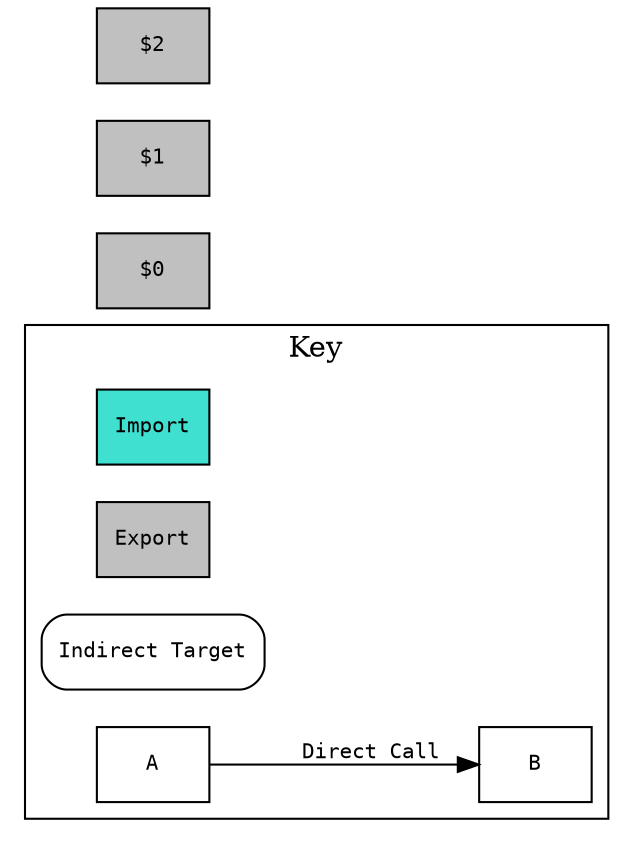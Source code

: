 digraph call {
  rankdir = LR;
  subgraph cluster_key {
    node [shape=box, fontname=courier, fontsize=10];
    edge [fontname=courier, fontsize=10];
    label = "Key";
    "Import" [style="filled", fillcolor="turquoise"];
    "Export" [style="filled", fillcolor="gray"];
    "Indirect Target" [style="filled, rounded", fillcolor="white"];
    "A" -> "B" [style="filled, rounded", label = "Direct Call"];
  }

  node [shape=box, fontname=courier, fontsize=10];
  "$0" [style="filled", fillcolor="white"];
  "$1" [style="filled", fillcolor="white"];
  "$2" [style="filled", fillcolor="white"];
  "$0" [style="filled", fillcolor="gray"];
  "$1" [style="filled", fillcolor="gray"];
  "$2" [style="filled", fillcolor="gray"];
}
